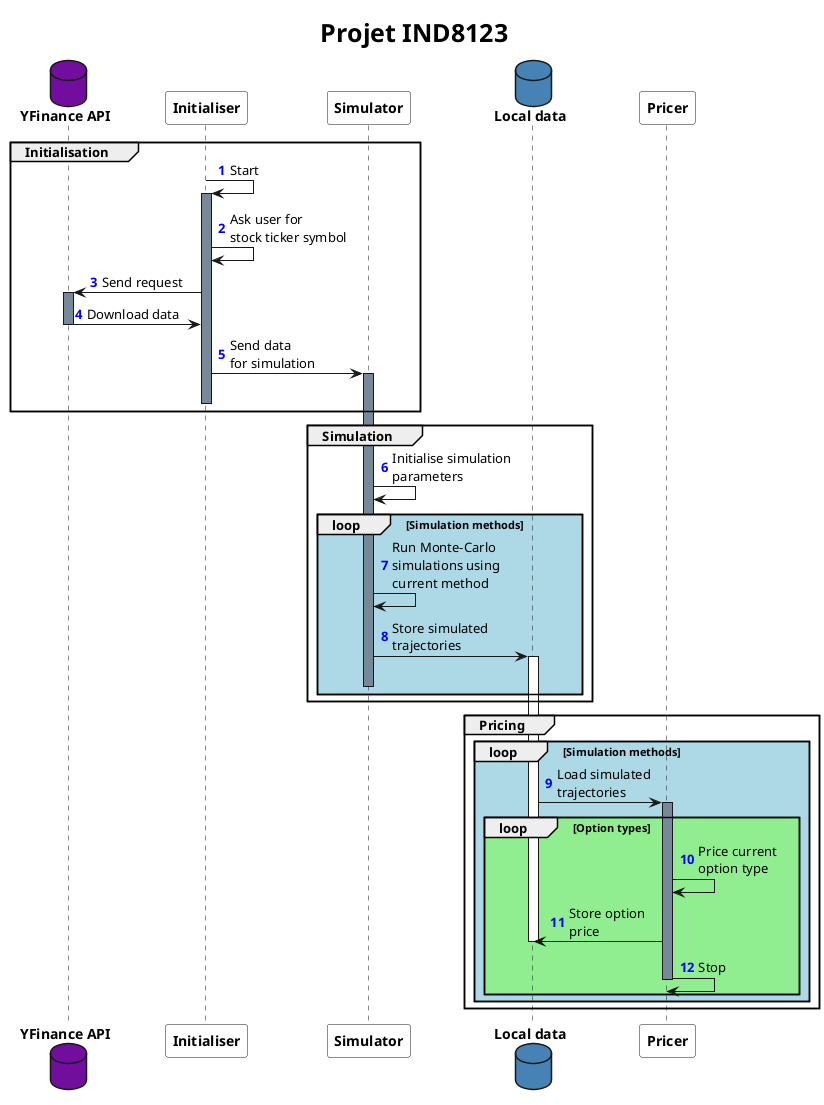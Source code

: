 @startuml
'https://plantuml.com/sequence-diagram

skinparam ParticipantFontStyle bold
skinparam DatabaseFontStyle bold
skinparam CollectionsFontStyle bold
skinparam BackgroundColor White
skinparam TitleFontSize 25
skinparam TitleFontStyle bold
autonumber "<font color=blue><b>"

title Projet IND8123

database "YFinance API" #720E9E
participant Initialiser #White
participant Simulator #White
database "Local data" #SteelBlue
participant Pricer #White

group Initialisation
Initialiser -> Initialiser: Start
activate Initialiser #LightSlateGrey
Initialiser -> Initialiser: Ask user for \nstock ticker symbol
Initialiser -> "YFinance API": Send request
activate "YFinance API" #LightSlateGrey
"YFinance API"-> Initialiser: Download data
deactivate "YFinance API"
Initialiser -> Simulator: Send data\nfor simulation
activate Simulator #LightSlateGrey
deactivate Initialiser
deactivate "YFinance API"
end

group Simulation
Simulator->Simulator: Initialise simulation\nparameters
loop #LightBlue Simulation methods
Simulator->Simulator: Run Monte-Carlo\nsimulations using\ncurrent method
Simulator->"Local data": Store simulated\ntrajectories
activate "Local data"
deactivate Simulator
end
end


group Pricing
loop #LightBlue Simulation methods
"Local data"->Pricer: Load simulated\ntrajectories
activate Pricer #LightSlateGrey
loop #LightGreen Option types
Pricer->Pricer: Price current\noption type
Pricer->"Local data": Store option\nprice
deactivate "Local data"
Pricer->Pricer: Stop
deactivate Pricer
end
end
end

@enduml

